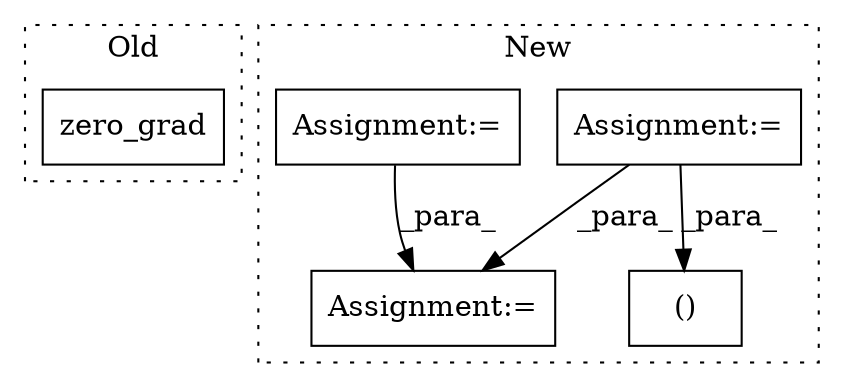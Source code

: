 digraph G {
subgraph cluster0 {
1 [label="zero_grad" a="32" s="1179" l="11" shape="box"];
label = "Old";
style="dotted";
}
subgraph cluster1 {
2 [label="()" a="106" s="3829" l="21" shape="box"];
3 [label="Assignment:=" a="7" s="3240" l="1" shape="box"];
4 [label="Assignment:=" a="7" s="3581" l="2" shape="box"];
5 [label="Assignment:=" a="7" s="3141" l="7" shape="box"];
label = "New";
style="dotted";
}
3 -> 4 [label="_para_"];
3 -> 2 [label="_para_"];
5 -> 4 [label="_para_"];
}